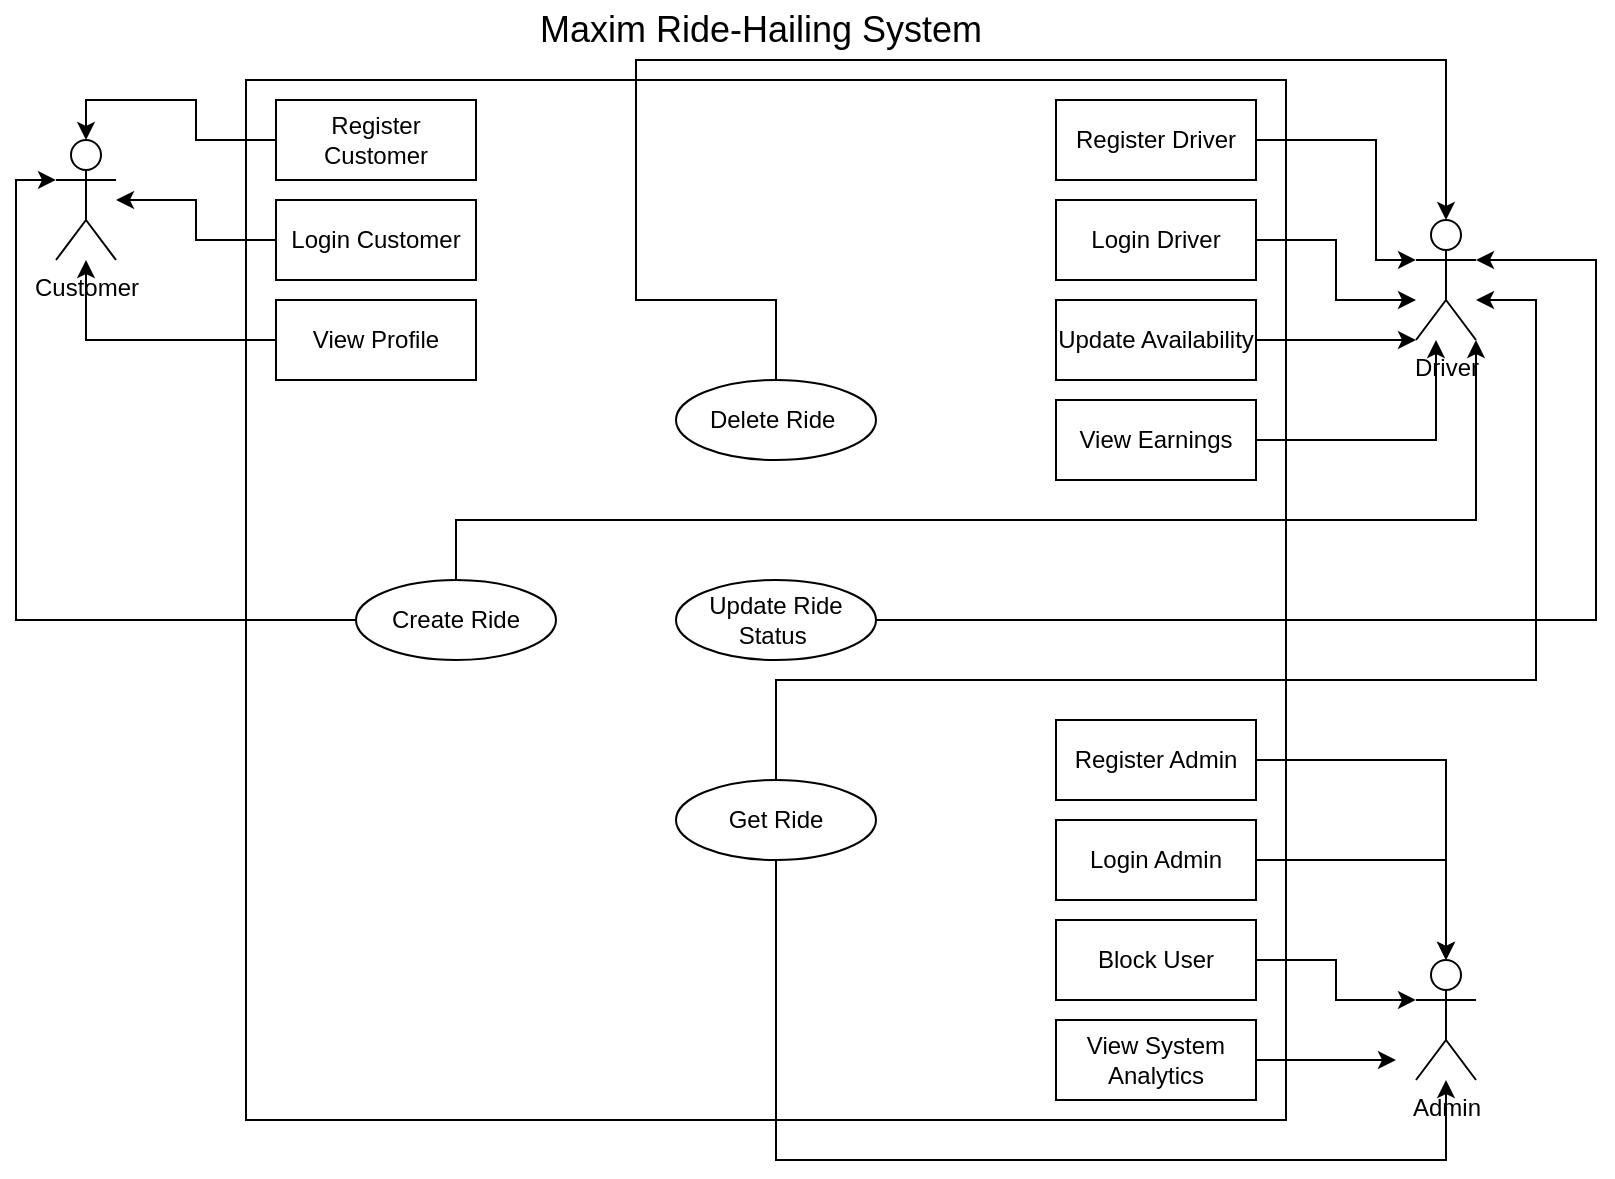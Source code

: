 <mxfile version="27.1.6">
  <diagram name="Page-1" id="_UFsoSgT8fcdiJtrABse">
    <mxGraphModel dx="1216" dy="711" grid="1" gridSize="10" guides="1" tooltips="1" connect="1" arrows="1" fold="1" page="1" pageScale="1" pageWidth="850" pageHeight="1100" math="0" shadow="0">
      <root>
        <mxCell id="0" />
        <mxCell id="1" parent="0" />
        <mxCell id="JHdn4BQt3jnkBFqvVTzl-1" value="" style="whiteSpace=wrap;html=1;aspect=fixed;" vertex="1" parent="1">
          <mxGeometry x="165" y="60" width="520" height="520" as="geometry" />
        </mxCell>
        <mxCell id="JHdn4BQt3jnkBFqvVTzl-2" value="Customer" style="shape=umlActor;verticalLabelPosition=bottom;verticalAlign=top;html=1;outlineConnect=0;" vertex="1" parent="1">
          <mxGeometry x="70" y="90" width="30" height="60" as="geometry" />
        </mxCell>
        <mxCell id="JHdn4BQt3jnkBFqvVTzl-3" value="Driver" style="shape=umlActor;verticalLabelPosition=bottom;verticalAlign=top;html=1;outlineConnect=0;" vertex="1" parent="1">
          <mxGeometry x="750" y="130" width="30" height="60" as="geometry" />
        </mxCell>
        <mxCell id="JHdn4BQt3jnkBFqvVTzl-5" value="Admin" style="shape=umlActor;verticalLabelPosition=bottom;verticalAlign=top;html=1;outlineConnect=0;" vertex="1" parent="1">
          <mxGeometry x="750" y="500" width="30" height="60" as="geometry" />
        </mxCell>
        <mxCell id="JHdn4BQt3jnkBFqvVTzl-8" value="&lt;font style=&quot;font-size: 18px;&quot;&gt;Maxim Ride-Hailing System&amp;nbsp;&lt;/font&gt;" style="text;html=1;align=center;verticalAlign=middle;whiteSpace=wrap;rounded=0;strokeWidth=4;" vertex="1" parent="1">
          <mxGeometry x="310" y="20" width="230" height="30" as="geometry" />
        </mxCell>
        <mxCell id="JHdn4BQt3jnkBFqvVTzl-47" style="edgeStyle=orthogonalEdgeStyle;rounded=0;orthogonalLoop=1;jettySize=auto;html=1;" edge="1" parent="1" source="JHdn4BQt3jnkBFqvVTzl-17" target="JHdn4BQt3jnkBFqvVTzl-2">
          <mxGeometry relative="1" as="geometry" />
        </mxCell>
        <mxCell id="JHdn4BQt3jnkBFqvVTzl-17" value="Login Customer" style="whiteSpace=wrap;html=1;align=center;" vertex="1" parent="1">
          <mxGeometry x="180" y="120" width="100" height="40" as="geometry" />
        </mxCell>
        <mxCell id="JHdn4BQt3jnkBFqvVTzl-48" style="edgeStyle=orthogonalEdgeStyle;rounded=0;orthogonalLoop=1;jettySize=auto;html=1;" edge="1" parent="1" source="JHdn4BQt3jnkBFqvVTzl-18" target="JHdn4BQt3jnkBFqvVTzl-2">
          <mxGeometry relative="1" as="geometry" />
        </mxCell>
        <mxCell id="JHdn4BQt3jnkBFqvVTzl-18" value="View Profile" style="whiteSpace=wrap;html=1;align=center;" vertex="1" parent="1">
          <mxGeometry x="180" y="170" width="100" height="40" as="geometry" />
        </mxCell>
        <mxCell id="JHdn4BQt3jnkBFqvVTzl-20" value="Register Customer" style="whiteSpace=wrap;html=1;align=center;" vertex="1" parent="1">
          <mxGeometry x="180" y="70" width="100" height="40" as="geometry" />
        </mxCell>
        <mxCell id="JHdn4BQt3jnkBFqvVTzl-23" value="Register Driver" style="whiteSpace=wrap;html=1;align=center;" vertex="1" parent="1">
          <mxGeometry x="570" y="70" width="100" height="40" as="geometry" />
        </mxCell>
        <mxCell id="JHdn4BQt3jnkBFqvVTzl-36" style="edgeStyle=orthogonalEdgeStyle;rounded=0;orthogonalLoop=1;jettySize=auto;html=1;exitX=1;exitY=0.5;exitDx=0;exitDy=0;" edge="1" parent="1" source="JHdn4BQt3jnkBFqvVTzl-24" target="JHdn4BQt3jnkBFqvVTzl-3">
          <mxGeometry relative="1" as="geometry">
            <mxPoint x="730" y="170" as="targetPoint" />
            <Array as="points">
              <mxPoint x="710" y="190" />
              <mxPoint x="710" y="190" />
            </Array>
          </mxGeometry>
        </mxCell>
        <mxCell id="JHdn4BQt3jnkBFqvVTzl-24" value="Update Availability" style="whiteSpace=wrap;html=1;align=center;" vertex="1" parent="1">
          <mxGeometry x="570" y="170" width="100" height="40" as="geometry" />
        </mxCell>
        <mxCell id="JHdn4BQt3jnkBFqvVTzl-40" style="edgeStyle=orthogonalEdgeStyle;rounded=0;orthogonalLoop=1;jettySize=auto;html=1;exitX=1;exitY=0.5;exitDx=0;exitDy=0;entryX=0;entryY=0.333;entryDx=0;entryDy=0;entryPerimeter=0;" edge="1" parent="1" source="JHdn4BQt3jnkBFqvVTzl-25" target="JHdn4BQt3jnkBFqvVTzl-5">
          <mxGeometry relative="1" as="geometry">
            <mxPoint x="740" y="520" as="targetPoint" />
          </mxGeometry>
        </mxCell>
        <mxCell id="JHdn4BQt3jnkBFqvVTzl-25" value="Block User" style="whiteSpace=wrap;html=1;align=center;" vertex="1" parent="1">
          <mxGeometry x="570" y="480" width="100" height="40" as="geometry" />
        </mxCell>
        <mxCell id="JHdn4BQt3jnkBFqvVTzl-41" style="edgeStyle=orthogonalEdgeStyle;rounded=0;orthogonalLoop=1;jettySize=auto;html=1;exitX=1;exitY=0.5;exitDx=0;exitDy=0;" edge="1" parent="1" source="JHdn4BQt3jnkBFqvVTzl-26">
          <mxGeometry relative="1" as="geometry">
            <mxPoint x="740" y="550" as="targetPoint" />
          </mxGeometry>
        </mxCell>
        <mxCell id="JHdn4BQt3jnkBFqvVTzl-26" value="View System Analytics" style="whiteSpace=wrap;html=1;align=center;" vertex="1" parent="1">
          <mxGeometry x="570" y="530" width="100" height="40" as="geometry" />
        </mxCell>
        <mxCell id="JHdn4BQt3jnkBFqvVTzl-35" style="edgeStyle=orthogonalEdgeStyle;rounded=0;orthogonalLoop=1;jettySize=auto;html=1;exitX=1;exitY=0.5;exitDx=0;exitDy=0;" edge="1" parent="1" source="JHdn4BQt3jnkBFqvVTzl-29" target="JHdn4BQt3jnkBFqvVTzl-3">
          <mxGeometry relative="1" as="geometry">
            <Array as="points">
              <mxPoint x="710" y="140" />
              <mxPoint x="710" y="170" />
            </Array>
          </mxGeometry>
        </mxCell>
        <mxCell id="JHdn4BQt3jnkBFqvVTzl-29" value="Login Driver" style="whiteSpace=wrap;html=1;align=center;" vertex="1" parent="1">
          <mxGeometry x="570" y="120" width="100" height="40" as="geometry" />
        </mxCell>
        <mxCell id="JHdn4BQt3jnkBFqvVTzl-37" style="edgeStyle=orthogonalEdgeStyle;rounded=0;orthogonalLoop=1;jettySize=auto;html=1;exitX=1;exitY=0.5;exitDx=0;exitDy=0;" edge="1" parent="1" source="JHdn4BQt3jnkBFqvVTzl-30" target="JHdn4BQt3jnkBFqvVTzl-3">
          <mxGeometry relative="1" as="geometry">
            <Array as="points">
              <mxPoint x="760" y="240" />
            </Array>
          </mxGeometry>
        </mxCell>
        <mxCell id="JHdn4BQt3jnkBFqvVTzl-30" value="View Earnings" style="whiteSpace=wrap;html=1;align=center;" vertex="1" parent="1">
          <mxGeometry x="570" y="220" width="100" height="40" as="geometry" />
        </mxCell>
        <mxCell id="JHdn4BQt3jnkBFqvVTzl-45" style="edgeStyle=orthogonalEdgeStyle;rounded=0;orthogonalLoop=1;jettySize=auto;html=1;" edge="1" parent="1" source="JHdn4BQt3jnkBFqvVTzl-31" target="JHdn4BQt3jnkBFqvVTzl-5">
          <mxGeometry relative="1" as="geometry" />
        </mxCell>
        <mxCell id="JHdn4BQt3jnkBFqvVTzl-31" value="Register Admin" style="whiteSpace=wrap;html=1;align=center;" vertex="1" parent="1">
          <mxGeometry x="570" y="380" width="100" height="40" as="geometry" />
        </mxCell>
        <mxCell id="JHdn4BQt3jnkBFqvVTzl-44" style="edgeStyle=orthogonalEdgeStyle;rounded=0;orthogonalLoop=1;jettySize=auto;html=1;exitX=1;exitY=0.5;exitDx=0;exitDy=0;" edge="1" parent="1" source="JHdn4BQt3jnkBFqvVTzl-32" target="JHdn4BQt3jnkBFqvVTzl-5">
          <mxGeometry relative="1" as="geometry">
            <mxPoint x="760" y="480" as="targetPoint" />
          </mxGeometry>
        </mxCell>
        <mxCell id="JHdn4BQt3jnkBFqvVTzl-32" value="Login Admin" style="whiteSpace=wrap;html=1;align=center;" vertex="1" parent="1">
          <mxGeometry x="570" y="430" width="100" height="40" as="geometry" />
        </mxCell>
        <mxCell id="JHdn4BQt3jnkBFqvVTzl-33" style="edgeStyle=orthogonalEdgeStyle;rounded=0;orthogonalLoop=1;jettySize=auto;html=1;exitX=0.5;exitY=1;exitDx=0;exitDy=0;" edge="1" parent="1">
          <mxGeometry relative="1" as="geometry">
            <mxPoint x="470" y="530" as="sourcePoint" />
            <mxPoint x="470" y="530" as="targetPoint" />
          </mxGeometry>
        </mxCell>
        <mxCell id="JHdn4BQt3jnkBFqvVTzl-34" style="edgeStyle=orthogonalEdgeStyle;rounded=0;orthogonalLoop=1;jettySize=auto;html=1;exitX=1;exitY=0.5;exitDx=0;exitDy=0;entryX=0;entryY=0.333;entryDx=0;entryDy=0;entryPerimeter=0;" edge="1" parent="1" source="JHdn4BQt3jnkBFqvVTzl-23" target="JHdn4BQt3jnkBFqvVTzl-3">
          <mxGeometry relative="1" as="geometry">
            <Array as="points">
              <mxPoint x="730" y="90" />
              <mxPoint x="730" y="150" />
            </Array>
          </mxGeometry>
        </mxCell>
        <mxCell id="JHdn4BQt3jnkBFqvVTzl-46" style="edgeStyle=orthogonalEdgeStyle;rounded=0;orthogonalLoop=1;jettySize=auto;html=1;exitX=0;exitY=0.5;exitDx=0;exitDy=0;entryX=0.5;entryY=0;entryDx=0;entryDy=0;entryPerimeter=0;" edge="1" parent="1" source="JHdn4BQt3jnkBFqvVTzl-20" target="JHdn4BQt3jnkBFqvVTzl-2">
          <mxGeometry relative="1" as="geometry" />
        </mxCell>
        <mxCell id="JHdn4BQt3jnkBFqvVTzl-68" style="edgeStyle=orthogonalEdgeStyle;rounded=0;orthogonalLoop=1;jettySize=auto;html=1;" edge="1" parent="1" source="JHdn4BQt3jnkBFqvVTzl-49" target="JHdn4BQt3jnkBFqvVTzl-3">
          <mxGeometry relative="1" as="geometry">
            <Array as="points">
              <mxPoint x="270" y="280" />
              <mxPoint x="780" y="280" />
            </Array>
          </mxGeometry>
        </mxCell>
        <mxCell id="JHdn4BQt3jnkBFqvVTzl-49" value="Create Ride" style="ellipse;whiteSpace=wrap;html=1;align=center;" vertex="1" parent="1">
          <mxGeometry x="220" y="310" width="100" height="40" as="geometry" />
        </mxCell>
        <mxCell id="JHdn4BQt3jnkBFqvVTzl-50" value="Update Ride Status&amp;nbsp;" style="ellipse;whiteSpace=wrap;html=1;align=center;" vertex="1" parent="1">
          <mxGeometry x="380" y="310" width="100" height="40" as="geometry" />
        </mxCell>
        <mxCell id="JHdn4BQt3jnkBFqvVTzl-52" value="Delete Ride&amp;nbsp;" style="ellipse;whiteSpace=wrap;html=1;align=center;" vertex="1" parent="1">
          <mxGeometry x="380" y="210" width="100" height="40" as="geometry" />
        </mxCell>
        <mxCell id="JHdn4BQt3jnkBFqvVTzl-53" style="edgeStyle=orthogonalEdgeStyle;rounded=0;orthogonalLoop=1;jettySize=auto;html=1;exitX=0.5;exitY=1;exitDx=0;exitDy=0;" edge="1" parent="1" source="JHdn4BQt3jnkBFqvVTzl-52" target="JHdn4BQt3jnkBFqvVTzl-52">
          <mxGeometry relative="1" as="geometry" />
        </mxCell>
        <mxCell id="JHdn4BQt3jnkBFqvVTzl-54" style="edgeStyle=orthogonalEdgeStyle;rounded=0;orthogonalLoop=1;jettySize=auto;html=1;entryX=0;entryY=0.333;entryDx=0;entryDy=0;entryPerimeter=0;" edge="1" parent="1" source="JHdn4BQt3jnkBFqvVTzl-49" target="JHdn4BQt3jnkBFqvVTzl-2">
          <mxGeometry relative="1" as="geometry" />
        </mxCell>
        <mxCell id="JHdn4BQt3jnkBFqvVTzl-59" style="edgeStyle=orthogonalEdgeStyle;rounded=0;orthogonalLoop=1;jettySize=auto;html=1;entryX=1;entryY=0.333;entryDx=0;entryDy=0;entryPerimeter=0;" edge="1" parent="1" source="JHdn4BQt3jnkBFqvVTzl-50" target="JHdn4BQt3jnkBFqvVTzl-3">
          <mxGeometry relative="1" as="geometry">
            <Array as="points">
              <mxPoint x="840" y="330" />
              <mxPoint x="840" y="150" />
            </Array>
          </mxGeometry>
        </mxCell>
        <mxCell id="JHdn4BQt3jnkBFqvVTzl-61" style="edgeStyle=orthogonalEdgeStyle;rounded=0;orthogonalLoop=1;jettySize=auto;html=1;entryX=0.5;entryY=0;entryDx=0;entryDy=0;entryPerimeter=0;exitX=0.5;exitY=0;exitDx=0;exitDy=0;" edge="1" parent="1" source="JHdn4BQt3jnkBFqvVTzl-52" target="JHdn4BQt3jnkBFqvVTzl-3">
          <mxGeometry relative="1" as="geometry">
            <Array as="points">
              <mxPoint x="430" y="170" />
              <mxPoint x="360" y="170" />
              <mxPoint x="360" y="50" />
              <mxPoint x="765" y="50" />
            </Array>
          </mxGeometry>
        </mxCell>
        <mxCell id="JHdn4BQt3jnkBFqvVTzl-66" style="edgeStyle=orthogonalEdgeStyle;rounded=0;orthogonalLoop=1;jettySize=auto;html=1;" edge="1" parent="1" source="JHdn4BQt3jnkBFqvVTzl-65" target="JHdn4BQt3jnkBFqvVTzl-3">
          <mxGeometry relative="1" as="geometry">
            <Array as="points">
              <mxPoint x="430" y="360" />
              <mxPoint x="810" y="360" />
              <mxPoint x="810" y="170" />
            </Array>
          </mxGeometry>
        </mxCell>
        <mxCell id="JHdn4BQt3jnkBFqvVTzl-67" style="edgeStyle=orthogonalEdgeStyle;rounded=0;orthogonalLoop=1;jettySize=auto;html=1;" edge="1" parent="1" source="JHdn4BQt3jnkBFqvVTzl-65" target="JHdn4BQt3jnkBFqvVTzl-5">
          <mxGeometry relative="1" as="geometry">
            <Array as="points">
              <mxPoint x="430" y="600" />
              <mxPoint x="765" y="600" />
            </Array>
          </mxGeometry>
        </mxCell>
        <mxCell id="JHdn4BQt3jnkBFqvVTzl-65" value="Get Ride" style="ellipse;whiteSpace=wrap;html=1;align=center;" vertex="1" parent="1">
          <mxGeometry x="380" y="410" width="100" height="40" as="geometry" />
        </mxCell>
      </root>
    </mxGraphModel>
  </diagram>
</mxfile>
